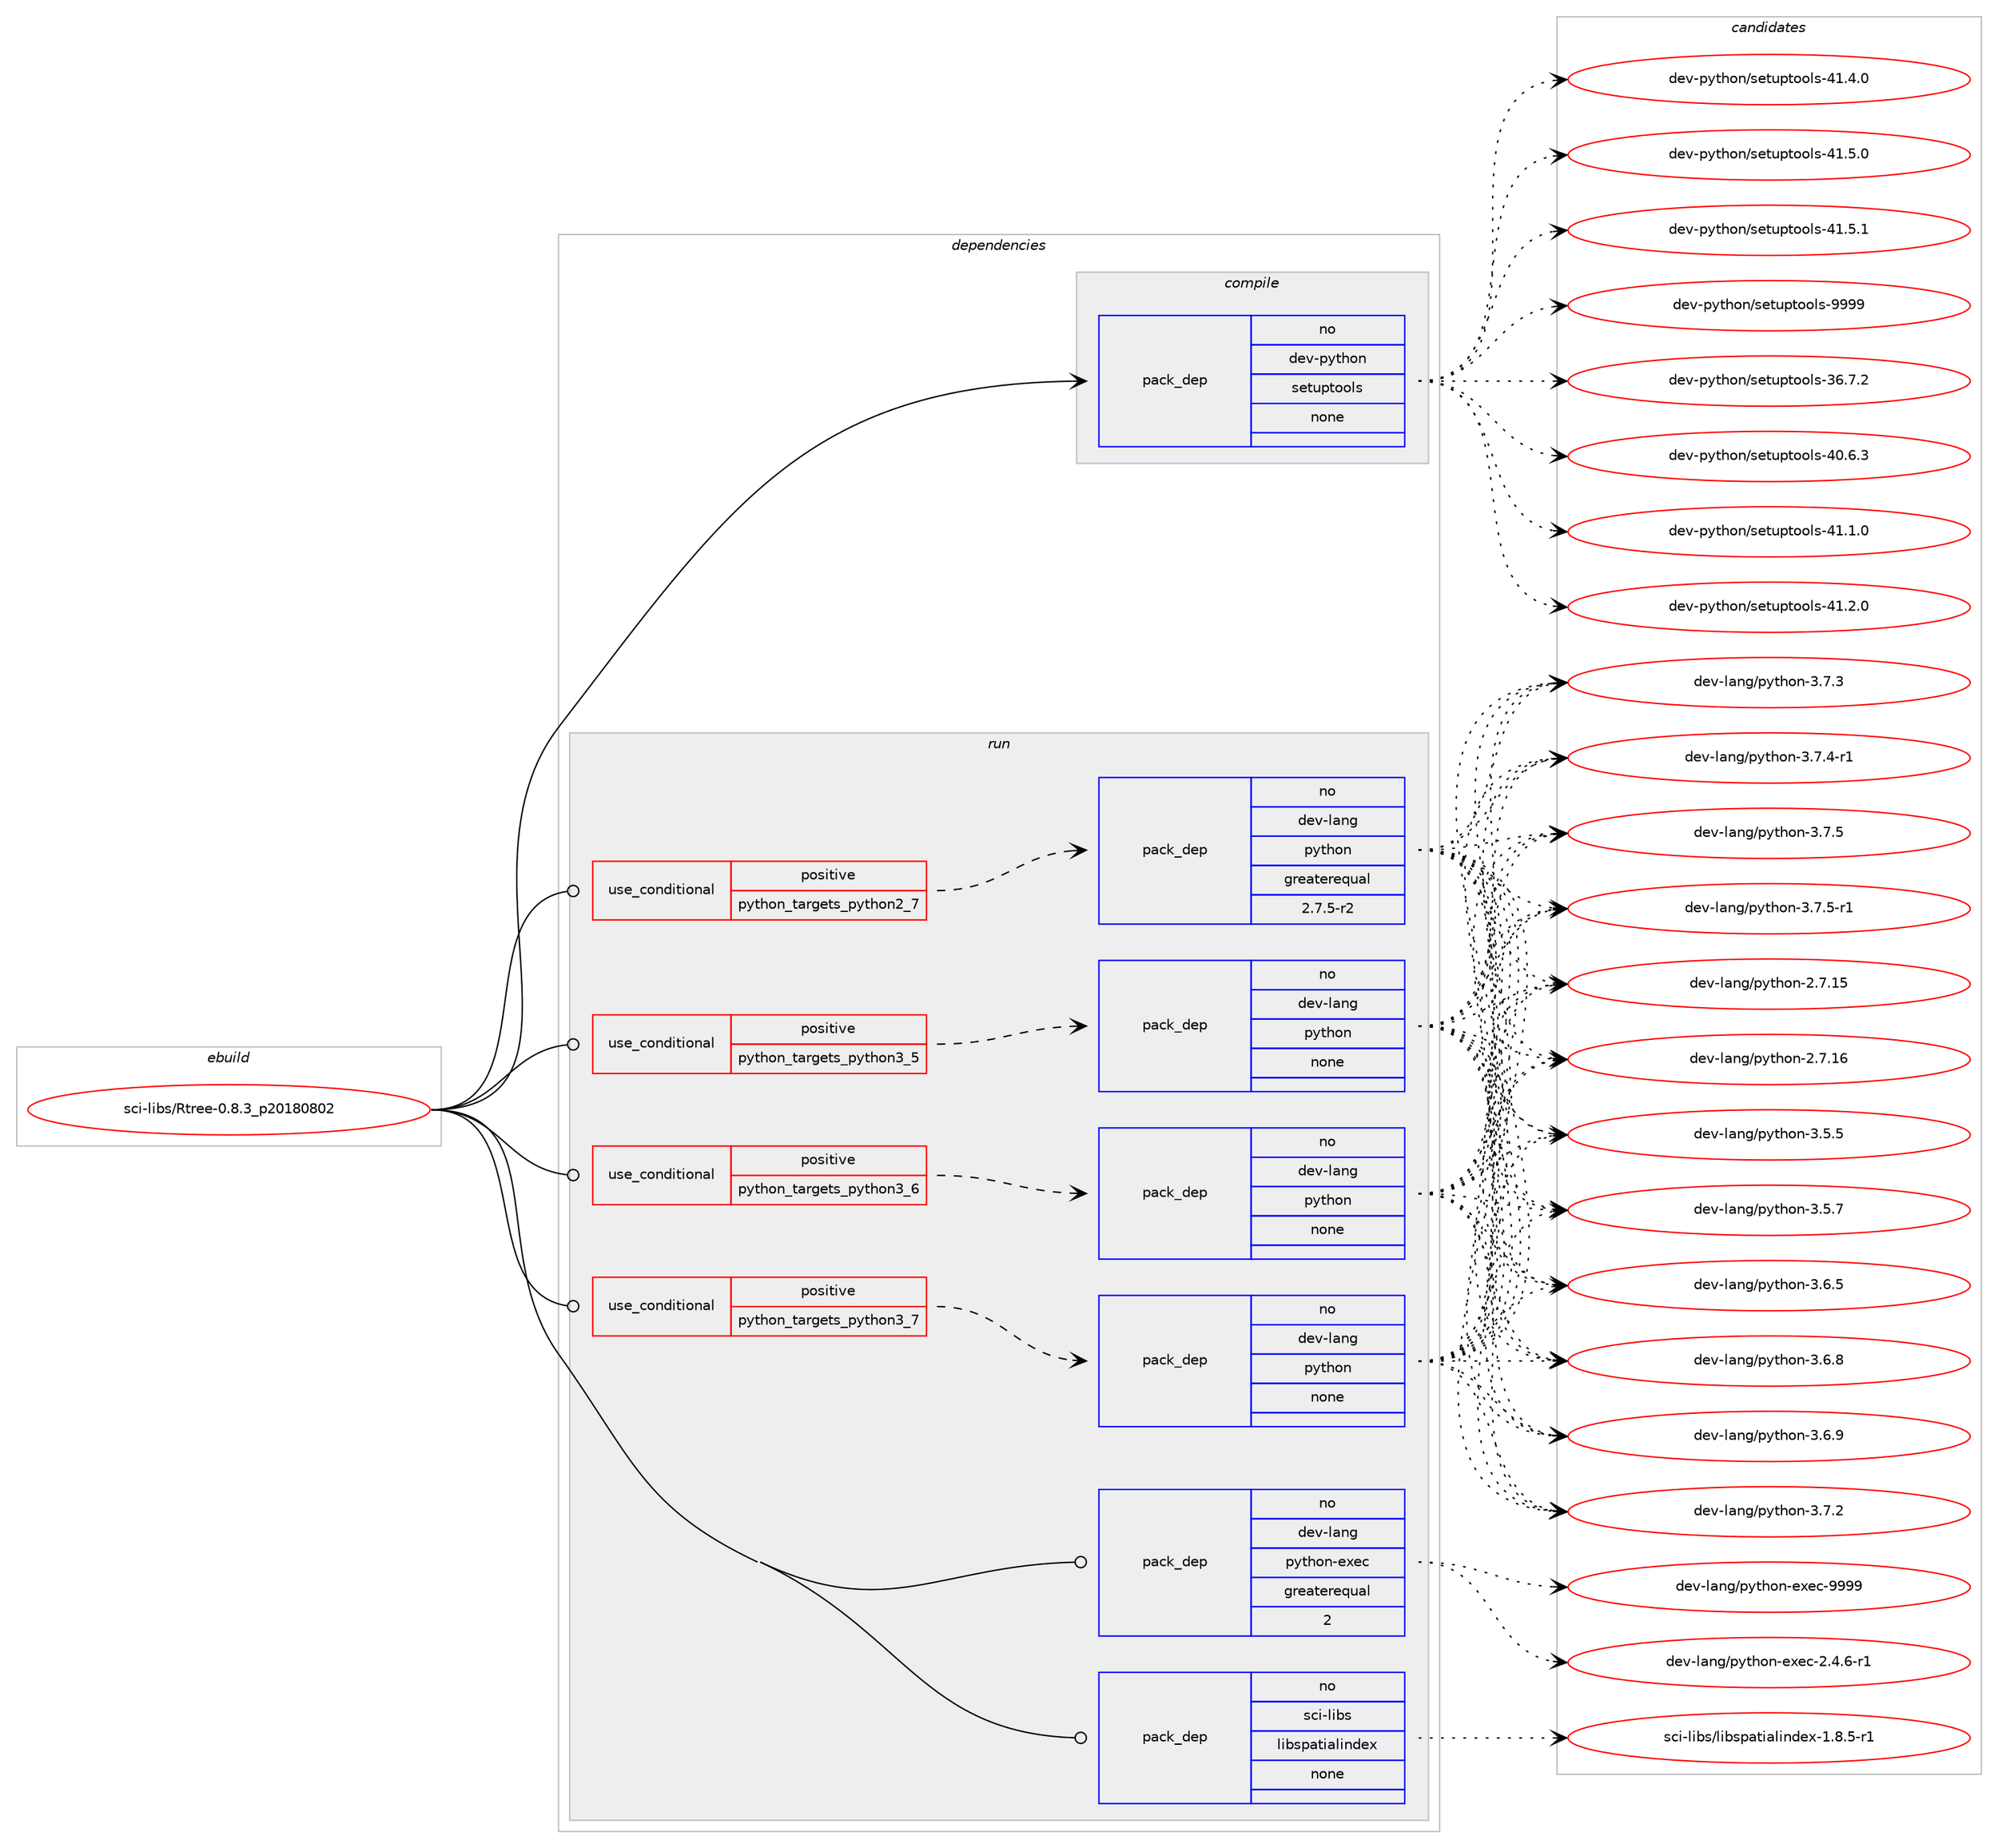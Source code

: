 digraph prolog {

# *************
# Graph options
# *************

newrank=true;
concentrate=true;
compound=true;
graph [rankdir=LR,fontname=Helvetica,fontsize=10,ranksep=1.5];#, ranksep=2.5, nodesep=0.2];
edge  [arrowhead=vee];
node  [fontname=Helvetica,fontsize=10];

# **********
# The ebuild
# **********

subgraph cluster_leftcol {
color=gray;
rank=same;
label=<<i>ebuild</i>>;
id [label="sci-libs/Rtree-0.8.3_p20180802", color=red, width=4, href="../sci-libs/Rtree-0.8.3_p20180802.svg"];
}

# ****************
# The dependencies
# ****************

subgraph cluster_midcol {
color=gray;
label=<<i>dependencies</i>>;
subgraph cluster_compile {
fillcolor="#eeeeee";
style=filled;
label=<<i>compile</i>>;
subgraph pack632719 {
dependency855389 [label=<<TABLE BORDER="0" CELLBORDER="1" CELLSPACING="0" CELLPADDING="4" WIDTH="220"><TR><TD ROWSPAN="6" CELLPADDING="30">pack_dep</TD></TR><TR><TD WIDTH="110">no</TD></TR><TR><TD>dev-python</TD></TR><TR><TD>setuptools</TD></TR><TR><TD>none</TD></TR><TR><TD></TD></TR></TABLE>>, shape=none, color=blue];
}
id:e -> dependency855389:w [weight=20,style="solid",arrowhead="vee"];
}
subgraph cluster_compileandrun {
fillcolor="#eeeeee";
style=filled;
label=<<i>compile and run</i>>;
}
subgraph cluster_run {
fillcolor="#eeeeee";
style=filled;
label=<<i>run</i>>;
subgraph cond207573 {
dependency855390 [label=<<TABLE BORDER="0" CELLBORDER="1" CELLSPACING="0" CELLPADDING="4"><TR><TD ROWSPAN="3" CELLPADDING="10">use_conditional</TD></TR><TR><TD>positive</TD></TR><TR><TD>python_targets_python2_7</TD></TR></TABLE>>, shape=none, color=red];
subgraph pack632720 {
dependency855391 [label=<<TABLE BORDER="0" CELLBORDER="1" CELLSPACING="0" CELLPADDING="4" WIDTH="220"><TR><TD ROWSPAN="6" CELLPADDING="30">pack_dep</TD></TR><TR><TD WIDTH="110">no</TD></TR><TR><TD>dev-lang</TD></TR><TR><TD>python</TD></TR><TR><TD>greaterequal</TD></TR><TR><TD>2.7.5-r2</TD></TR></TABLE>>, shape=none, color=blue];
}
dependency855390:e -> dependency855391:w [weight=20,style="dashed",arrowhead="vee"];
}
id:e -> dependency855390:w [weight=20,style="solid",arrowhead="odot"];
subgraph cond207574 {
dependency855392 [label=<<TABLE BORDER="0" CELLBORDER="1" CELLSPACING="0" CELLPADDING="4"><TR><TD ROWSPAN="3" CELLPADDING="10">use_conditional</TD></TR><TR><TD>positive</TD></TR><TR><TD>python_targets_python3_5</TD></TR></TABLE>>, shape=none, color=red];
subgraph pack632721 {
dependency855393 [label=<<TABLE BORDER="0" CELLBORDER="1" CELLSPACING="0" CELLPADDING="4" WIDTH="220"><TR><TD ROWSPAN="6" CELLPADDING="30">pack_dep</TD></TR><TR><TD WIDTH="110">no</TD></TR><TR><TD>dev-lang</TD></TR><TR><TD>python</TD></TR><TR><TD>none</TD></TR><TR><TD></TD></TR></TABLE>>, shape=none, color=blue];
}
dependency855392:e -> dependency855393:w [weight=20,style="dashed",arrowhead="vee"];
}
id:e -> dependency855392:w [weight=20,style="solid",arrowhead="odot"];
subgraph cond207575 {
dependency855394 [label=<<TABLE BORDER="0" CELLBORDER="1" CELLSPACING="0" CELLPADDING="4"><TR><TD ROWSPAN="3" CELLPADDING="10">use_conditional</TD></TR><TR><TD>positive</TD></TR><TR><TD>python_targets_python3_6</TD></TR></TABLE>>, shape=none, color=red];
subgraph pack632722 {
dependency855395 [label=<<TABLE BORDER="0" CELLBORDER="1" CELLSPACING="0" CELLPADDING="4" WIDTH="220"><TR><TD ROWSPAN="6" CELLPADDING="30">pack_dep</TD></TR><TR><TD WIDTH="110">no</TD></TR><TR><TD>dev-lang</TD></TR><TR><TD>python</TD></TR><TR><TD>none</TD></TR><TR><TD></TD></TR></TABLE>>, shape=none, color=blue];
}
dependency855394:e -> dependency855395:w [weight=20,style="dashed",arrowhead="vee"];
}
id:e -> dependency855394:w [weight=20,style="solid",arrowhead="odot"];
subgraph cond207576 {
dependency855396 [label=<<TABLE BORDER="0" CELLBORDER="1" CELLSPACING="0" CELLPADDING="4"><TR><TD ROWSPAN="3" CELLPADDING="10">use_conditional</TD></TR><TR><TD>positive</TD></TR><TR><TD>python_targets_python3_7</TD></TR></TABLE>>, shape=none, color=red];
subgraph pack632723 {
dependency855397 [label=<<TABLE BORDER="0" CELLBORDER="1" CELLSPACING="0" CELLPADDING="4" WIDTH="220"><TR><TD ROWSPAN="6" CELLPADDING="30">pack_dep</TD></TR><TR><TD WIDTH="110">no</TD></TR><TR><TD>dev-lang</TD></TR><TR><TD>python</TD></TR><TR><TD>none</TD></TR><TR><TD></TD></TR></TABLE>>, shape=none, color=blue];
}
dependency855396:e -> dependency855397:w [weight=20,style="dashed",arrowhead="vee"];
}
id:e -> dependency855396:w [weight=20,style="solid",arrowhead="odot"];
subgraph pack632724 {
dependency855398 [label=<<TABLE BORDER="0" CELLBORDER="1" CELLSPACING="0" CELLPADDING="4" WIDTH="220"><TR><TD ROWSPAN="6" CELLPADDING="30">pack_dep</TD></TR><TR><TD WIDTH="110">no</TD></TR><TR><TD>dev-lang</TD></TR><TR><TD>python-exec</TD></TR><TR><TD>greaterequal</TD></TR><TR><TD>2</TD></TR></TABLE>>, shape=none, color=blue];
}
id:e -> dependency855398:w [weight=20,style="solid",arrowhead="odot"];
subgraph pack632725 {
dependency855399 [label=<<TABLE BORDER="0" CELLBORDER="1" CELLSPACING="0" CELLPADDING="4" WIDTH="220"><TR><TD ROWSPAN="6" CELLPADDING="30">pack_dep</TD></TR><TR><TD WIDTH="110">no</TD></TR><TR><TD>sci-libs</TD></TR><TR><TD>libspatialindex</TD></TR><TR><TD>none</TD></TR><TR><TD></TD></TR></TABLE>>, shape=none, color=blue];
}
id:e -> dependency855399:w [weight=20,style="solid",arrowhead="odot"];
}
}

# **************
# The candidates
# **************

subgraph cluster_choices {
rank=same;
color=gray;
label=<<i>candidates</i>>;

subgraph choice632719 {
color=black;
nodesep=1;
choice100101118451121211161041111104711510111611711211611111110811545515446554650 [label="dev-python/setuptools-36.7.2", color=red, width=4,href="../dev-python/setuptools-36.7.2.svg"];
choice100101118451121211161041111104711510111611711211611111110811545524846544651 [label="dev-python/setuptools-40.6.3", color=red, width=4,href="../dev-python/setuptools-40.6.3.svg"];
choice100101118451121211161041111104711510111611711211611111110811545524946494648 [label="dev-python/setuptools-41.1.0", color=red, width=4,href="../dev-python/setuptools-41.1.0.svg"];
choice100101118451121211161041111104711510111611711211611111110811545524946504648 [label="dev-python/setuptools-41.2.0", color=red, width=4,href="../dev-python/setuptools-41.2.0.svg"];
choice100101118451121211161041111104711510111611711211611111110811545524946524648 [label="dev-python/setuptools-41.4.0", color=red, width=4,href="../dev-python/setuptools-41.4.0.svg"];
choice100101118451121211161041111104711510111611711211611111110811545524946534648 [label="dev-python/setuptools-41.5.0", color=red, width=4,href="../dev-python/setuptools-41.5.0.svg"];
choice100101118451121211161041111104711510111611711211611111110811545524946534649 [label="dev-python/setuptools-41.5.1", color=red, width=4,href="../dev-python/setuptools-41.5.1.svg"];
choice10010111845112121116104111110471151011161171121161111111081154557575757 [label="dev-python/setuptools-9999", color=red, width=4,href="../dev-python/setuptools-9999.svg"];
dependency855389:e -> choice100101118451121211161041111104711510111611711211611111110811545515446554650:w [style=dotted,weight="100"];
dependency855389:e -> choice100101118451121211161041111104711510111611711211611111110811545524846544651:w [style=dotted,weight="100"];
dependency855389:e -> choice100101118451121211161041111104711510111611711211611111110811545524946494648:w [style=dotted,weight="100"];
dependency855389:e -> choice100101118451121211161041111104711510111611711211611111110811545524946504648:w [style=dotted,weight="100"];
dependency855389:e -> choice100101118451121211161041111104711510111611711211611111110811545524946524648:w [style=dotted,weight="100"];
dependency855389:e -> choice100101118451121211161041111104711510111611711211611111110811545524946534648:w [style=dotted,weight="100"];
dependency855389:e -> choice100101118451121211161041111104711510111611711211611111110811545524946534649:w [style=dotted,weight="100"];
dependency855389:e -> choice10010111845112121116104111110471151011161171121161111111081154557575757:w [style=dotted,weight="100"];
}
subgraph choice632720 {
color=black;
nodesep=1;
choice10010111845108971101034711212111610411111045504655464953 [label="dev-lang/python-2.7.15", color=red, width=4,href="../dev-lang/python-2.7.15.svg"];
choice10010111845108971101034711212111610411111045504655464954 [label="dev-lang/python-2.7.16", color=red, width=4,href="../dev-lang/python-2.7.16.svg"];
choice100101118451089711010347112121116104111110455146534653 [label="dev-lang/python-3.5.5", color=red, width=4,href="../dev-lang/python-3.5.5.svg"];
choice100101118451089711010347112121116104111110455146534655 [label="dev-lang/python-3.5.7", color=red, width=4,href="../dev-lang/python-3.5.7.svg"];
choice100101118451089711010347112121116104111110455146544653 [label="dev-lang/python-3.6.5", color=red, width=4,href="../dev-lang/python-3.6.5.svg"];
choice100101118451089711010347112121116104111110455146544656 [label="dev-lang/python-3.6.8", color=red, width=4,href="../dev-lang/python-3.6.8.svg"];
choice100101118451089711010347112121116104111110455146544657 [label="dev-lang/python-3.6.9", color=red, width=4,href="../dev-lang/python-3.6.9.svg"];
choice100101118451089711010347112121116104111110455146554650 [label="dev-lang/python-3.7.2", color=red, width=4,href="../dev-lang/python-3.7.2.svg"];
choice100101118451089711010347112121116104111110455146554651 [label="dev-lang/python-3.7.3", color=red, width=4,href="../dev-lang/python-3.7.3.svg"];
choice1001011184510897110103471121211161041111104551465546524511449 [label="dev-lang/python-3.7.4-r1", color=red, width=4,href="../dev-lang/python-3.7.4-r1.svg"];
choice100101118451089711010347112121116104111110455146554653 [label="dev-lang/python-3.7.5", color=red, width=4,href="../dev-lang/python-3.7.5.svg"];
choice1001011184510897110103471121211161041111104551465546534511449 [label="dev-lang/python-3.7.5-r1", color=red, width=4,href="../dev-lang/python-3.7.5-r1.svg"];
dependency855391:e -> choice10010111845108971101034711212111610411111045504655464953:w [style=dotted,weight="100"];
dependency855391:e -> choice10010111845108971101034711212111610411111045504655464954:w [style=dotted,weight="100"];
dependency855391:e -> choice100101118451089711010347112121116104111110455146534653:w [style=dotted,weight="100"];
dependency855391:e -> choice100101118451089711010347112121116104111110455146534655:w [style=dotted,weight="100"];
dependency855391:e -> choice100101118451089711010347112121116104111110455146544653:w [style=dotted,weight="100"];
dependency855391:e -> choice100101118451089711010347112121116104111110455146544656:w [style=dotted,weight="100"];
dependency855391:e -> choice100101118451089711010347112121116104111110455146544657:w [style=dotted,weight="100"];
dependency855391:e -> choice100101118451089711010347112121116104111110455146554650:w [style=dotted,weight="100"];
dependency855391:e -> choice100101118451089711010347112121116104111110455146554651:w [style=dotted,weight="100"];
dependency855391:e -> choice1001011184510897110103471121211161041111104551465546524511449:w [style=dotted,weight="100"];
dependency855391:e -> choice100101118451089711010347112121116104111110455146554653:w [style=dotted,weight="100"];
dependency855391:e -> choice1001011184510897110103471121211161041111104551465546534511449:w [style=dotted,weight="100"];
}
subgraph choice632721 {
color=black;
nodesep=1;
choice10010111845108971101034711212111610411111045504655464953 [label="dev-lang/python-2.7.15", color=red, width=4,href="../dev-lang/python-2.7.15.svg"];
choice10010111845108971101034711212111610411111045504655464954 [label="dev-lang/python-2.7.16", color=red, width=4,href="../dev-lang/python-2.7.16.svg"];
choice100101118451089711010347112121116104111110455146534653 [label="dev-lang/python-3.5.5", color=red, width=4,href="../dev-lang/python-3.5.5.svg"];
choice100101118451089711010347112121116104111110455146534655 [label="dev-lang/python-3.5.7", color=red, width=4,href="../dev-lang/python-3.5.7.svg"];
choice100101118451089711010347112121116104111110455146544653 [label="dev-lang/python-3.6.5", color=red, width=4,href="../dev-lang/python-3.6.5.svg"];
choice100101118451089711010347112121116104111110455146544656 [label="dev-lang/python-3.6.8", color=red, width=4,href="../dev-lang/python-3.6.8.svg"];
choice100101118451089711010347112121116104111110455146544657 [label="dev-lang/python-3.6.9", color=red, width=4,href="../dev-lang/python-3.6.9.svg"];
choice100101118451089711010347112121116104111110455146554650 [label="dev-lang/python-3.7.2", color=red, width=4,href="../dev-lang/python-3.7.2.svg"];
choice100101118451089711010347112121116104111110455146554651 [label="dev-lang/python-3.7.3", color=red, width=4,href="../dev-lang/python-3.7.3.svg"];
choice1001011184510897110103471121211161041111104551465546524511449 [label="dev-lang/python-3.7.4-r1", color=red, width=4,href="../dev-lang/python-3.7.4-r1.svg"];
choice100101118451089711010347112121116104111110455146554653 [label="dev-lang/python-3.7.5", color=red, width=4,href="../dev-lang/python-3.7.5.svg"];
choice1001011184510897110103471121211161041111104551465546534511449 [label="dev-lang/python-3.7.5-r1", color=red, width=4,href="../dev-lang/python-3.7.5-r1.svg"];
dependency855393:e -> choice10010111845108971101034711212111610411111045504655464953:w [style=dotted,weight="100"];
dependency855393:e -> choice10010111845108971101034711212111610411111045504655464954:w [style=dotted,weight="100"];
dependency855393:e -> choice100101118451089711010347112121116104111110455146534653:w [style=dotted,weight="100"];
dependency855393:e -> choice100101118451089711010347112121116104111110455146534655:w [style=dotted,weight="100"];
dependency855393:e -> choice100101118451089711010347112121116104111110455146544653:w [style=dotted,weight="100"];
dependency855393:e -> choice100101118451089711010347112121116104111110455146544656:w [style=dotted,weight="100"];
dependency855393:e -> choice100101118451089711010347112121116104111110455146544657:w [style=dotted,weight="100"];
dependency855393:e -> choice100101118451089711010347112121116104111110455146554650:w [style=dotted,weight="100"];
dependency855393:e -> choice100101118451089711010347112121116104111110455146554651:w [style=dotted,weight="100"];
dependency855393:e -> choice1001011184510897110103471121211161041111104551465546524511449:w [style=dotted,weight="100"];
dependency855393:e -> choice100101118451089711010347112121116104111110455146554653:w [style=dotted,weight="100"];
dependency855393:e -> choice1001011184510897110103471121211161041111104551465546534511449:w [style=dotted,weight="100"];
}
subgraph choice632722 {
color=black;
nodesep=1;
choice10010111845108971101034711212111610411111045504655464953 [label="dev-lang/python-2.7.15", color=red, width=4,href="../dev-lang/python-2.7.15.svg"];
choice10010111845108971101034711212111610411111045504655464954 [label="dev-lang/python-2.7.16", color=red, width=4,href="../dev-lang/python-2.7.16.svg"];
choice100101118451089711010347112121116104111110455146534653 [label="dev-lang/python-3.5.5", color=red, width=4,href="../dev-lang/python-3.5.5.svg"];
choice100101118451089711010347112121116104111110455146534655 [label="dev-lang/python-3.5.7", color=red, width=4,href="../dev-lang/python-3.5.7.svg"];
choice100101118451089711010347112121116104111110455146544653 [label="dev-lang/python-3.6.5", color=red, width=4,href="../dev-lang/python-3.6.5.svg"];
choice100101118451089711010347112121116104111110455146544656 [label="dev-lang/python-3.6.8", color=red, width=4,href="../dev-lang/python-3.6.8.svg"];
choice100101118451089711010347112121116104111110455146544657 [label="dev-lang/python-3.6.9", color=red, width=4,href="../dev-lang/python-3.6.9.svg"];
choice100101118451089711010347112121116104111110455146554650 [label="dev-lang/python-3.7.2", color=red, width=4,href="../dev-lang/python-3.7.2.svg"];
choice100101118451089711010347112121116104111110455146554651 [label="dev-lang/python-3.7.3", color=red, width=4,href="../dev-lang/python-3.7.3.svg"];
choice1001011184510897110103471121211161041111104551465546524511449 [label="dev-lang/python-3.7.4-r1", color=red, width=4,href="../dev-lang/python-3.7.4-r1.svg"];
choice100101118451089711010347112121116104111110455146554653 [label="dev-lang/python-3.7.5", color=red, width=4,href="../dev-lang/python-3.7.5.svg"];
choice1001011184510897110103471121211161041111104551465546534511449 [label="dev-lang/python-3.7.5-r1", color=red, width=4,href="../dev-lang/python-3.7.5-r1.svg"];
dependency855395:e -> choice10010111845108971101034711212111610411111045504655464953:w [style=dotted,weight="100"];
dependency855395:e -> choice10010111845108971101034711212111610411111045504655464954:w [style=dotted,weight="100"];
dependency855395:e -> choice100101118451089711010347112121116104111110455146534653:w [style=dotted,weight="100"];
dependency855395:e -> choice100101118451089711010347112121116104111110455146534655:w [style=dotted,weight="100"];
dependency855395:e -> choice100101118451089711010347112121116104111110455146544653:w [style=dotted,weight="100"];
dependency855395:e -> choice100101118451089711010347112121116104111110455146544656:w [style=dotted,weight="100"];
dependency855395:e -> choice100101118451089711010347112121116104111110455146544657:w [style=dotted,weight="100"];
dependency855395:e -> choice100101118451089711010347112121116104111110455146554650:w [style=dotted,weight="100"];
dependency855395:e -> choice100101118451089711010347112121116104111110455146554651:w [style=dotted,weight="100"];
dependency855395:e -> choice1001011184510897110103471121211161041111104551465546524511449:w [style=dotted,weight="100"];
dependency855395:e -> choice100101118451089711010347112121116104111110455146554653:w [style=dotted,weight="100"];
dependency855395:e -> choice1001011184510897110103471121211161041111104551465546534511449:w [style=dotted,weight="100"];
}
subgraph choice632723 {
color=black;
nodesep=1;
choice10010111845108971101034711212111610411111045504655464953 [label="dev-lang/python-2.7.15", color=red, width=4,href="../dev-lang/python-2.7.15.svg"];
choice10010111845108971101034711212111610411111045504655464954 [label="dev-lang/python-2.7.16", color=red, width=4,href="../dev-lang/python-2.7.16.svg"];
choice100101118451089711010347112121116104111110455146534653 [label="dev-lang/python-3.5.5", color=red, width=4,href="../dev-lang/python-3.5.5.svg"];
choice100101118451089711010347112121116104111110455146534655 [label="dev-lang/python-3.5.7", color=red, width=4,href="../dev-lang/python-3.5.7.svg"];
choice100101118451089711010347112121116104111110455146544653 [label="dev-lang/python-3.6.5", color=red, width=4,href="../dev-lang/python-3.6.5.svg"];
choice100101118451089711010347112121116104111110455146544656 [label="dev-lang/python-3.6.8", color=red, width=4,href="../dev-lang/python-3.6.8.svg"];
choice100101118451089711010347112121116104111110455146544657 [label="dev-lang/python-3.6.9", color=red, width=4,href="../dev-lang/python-3.6.9.svg"];
choice100101118451089711010347112121116104111110455146554650 [label="dev-lang/python-3.7.2", color=red, width=4,href="../dev-lang/python-3.7.2.svg"];
choice100101118451089711010347112121116104111110455146554651 [label="dev-lang/python-3.7.3", color=red, width=4,href="../dev-lang/python-3.7.3.svg"];
choice1001011184510897110103471121211161041111104551465546524511449 [label="dev-lang/python-3.7.4-r1", color=red, width=4,href="../dev-lang/python-3.7.4-r1.svg"];
choice100101118451089711010347112121116104111110455146554653 [label="dev-lang/python-3.7.5", color=red, width=4,href="../dev-lang/python-3.7.5.svg"];
choice1001011184510897110103471121211161041111104551465546534511449 [label="dev-lang/python-3.7.5-r1", color=red, width=4,href="../dev-lang/python-3.7.5-r1.svg"];
dependency855397:e -> choice10010111845108971101034711212111610411111045504655464953:w [style=dotted,weight="100"];
dependency855397:e -> choice10010111845108971101034711212111610411111045504655464954:w [style=dotted,weight="100"];
dependency855397:e -> choice100101118451089711010347112121116104111110455146534653:w [style=dotted,weight="100"];
dependency855397:e -> choice100101118451089711010347112121116104111110455146534655:w [style=dotted,weight="100"];
dependency855397:e -> choice100101118451089711010347112121116104111110455146544653:w [style=dotted,weight="100"];
dependency855397:e -> choice100101118451089711010347112121116104111110455146544656:w [style=dotted,weight="100"];
dependency855397:e -> choice100101118451089711010347112121116104111110455146544657:w [style=dotted,weight="100"];
dependency855397:e -> choice100101118451089711010347112121116104111110455146554650:w [style=dotted,weight="100"];
dependency855397:e -> choice100101118451089711010347112121116104111110455146554651:w [style=dotted,weight="100"];
dependency855397:e -> choice1001011184510897110103471121211161041111104551465546524511449:w [style=dotted,weight="100"];
dependency855397:e -> choice100101118451089711010347112121116104111110455146554653:w [style=dotted,weight="100"];
dependency855397:e -> choice1001011184510897110103471121211161041111104551465546534511449:w [style=dotted,weight="100"];
}
subgraph choice632724 {
color=black;
nodesep=1;
choice10010111845108971101034711212111610411111045101120101994550465246544511449 [label="dev-lang/python-exec-2.4.6-r1", color=red, width=4,href="../dev-lang/python-exec-2.4.6-r1.svg"];
choice10010111845108971101034711212111610411111045101120101994557575757 [label="dev-lang/python-exec-9999", color=red, width=4,href="../dev-lang/python-exec-9999.svg"];
dependency855398:e -> choice10010111845108971101034711212111610411111045101120101994550465246544511449:w [style=dotted,weight="100"];
dependency855398:e -> choice10010111845108971101034711212111610411111045101120101994557575757:w [style=dotted,weight="100"];
}
subgraph choice632725 {
color=black;
nodesep=1;
choice115991054510810598115471081059811511297116105971081051101001011204549465646534511449 [label="sci-libs/libspatialindex-1.8.5-r1", color=red, width=4,href="../sci-libs/libspatialindex-1.8.5-r1.svg"];
dependency855399:e -> choice115991054510810598115471081059811511297116105971081051101001011204549465646534511449:w [style=dotted,weight="100"];
}
}

}
